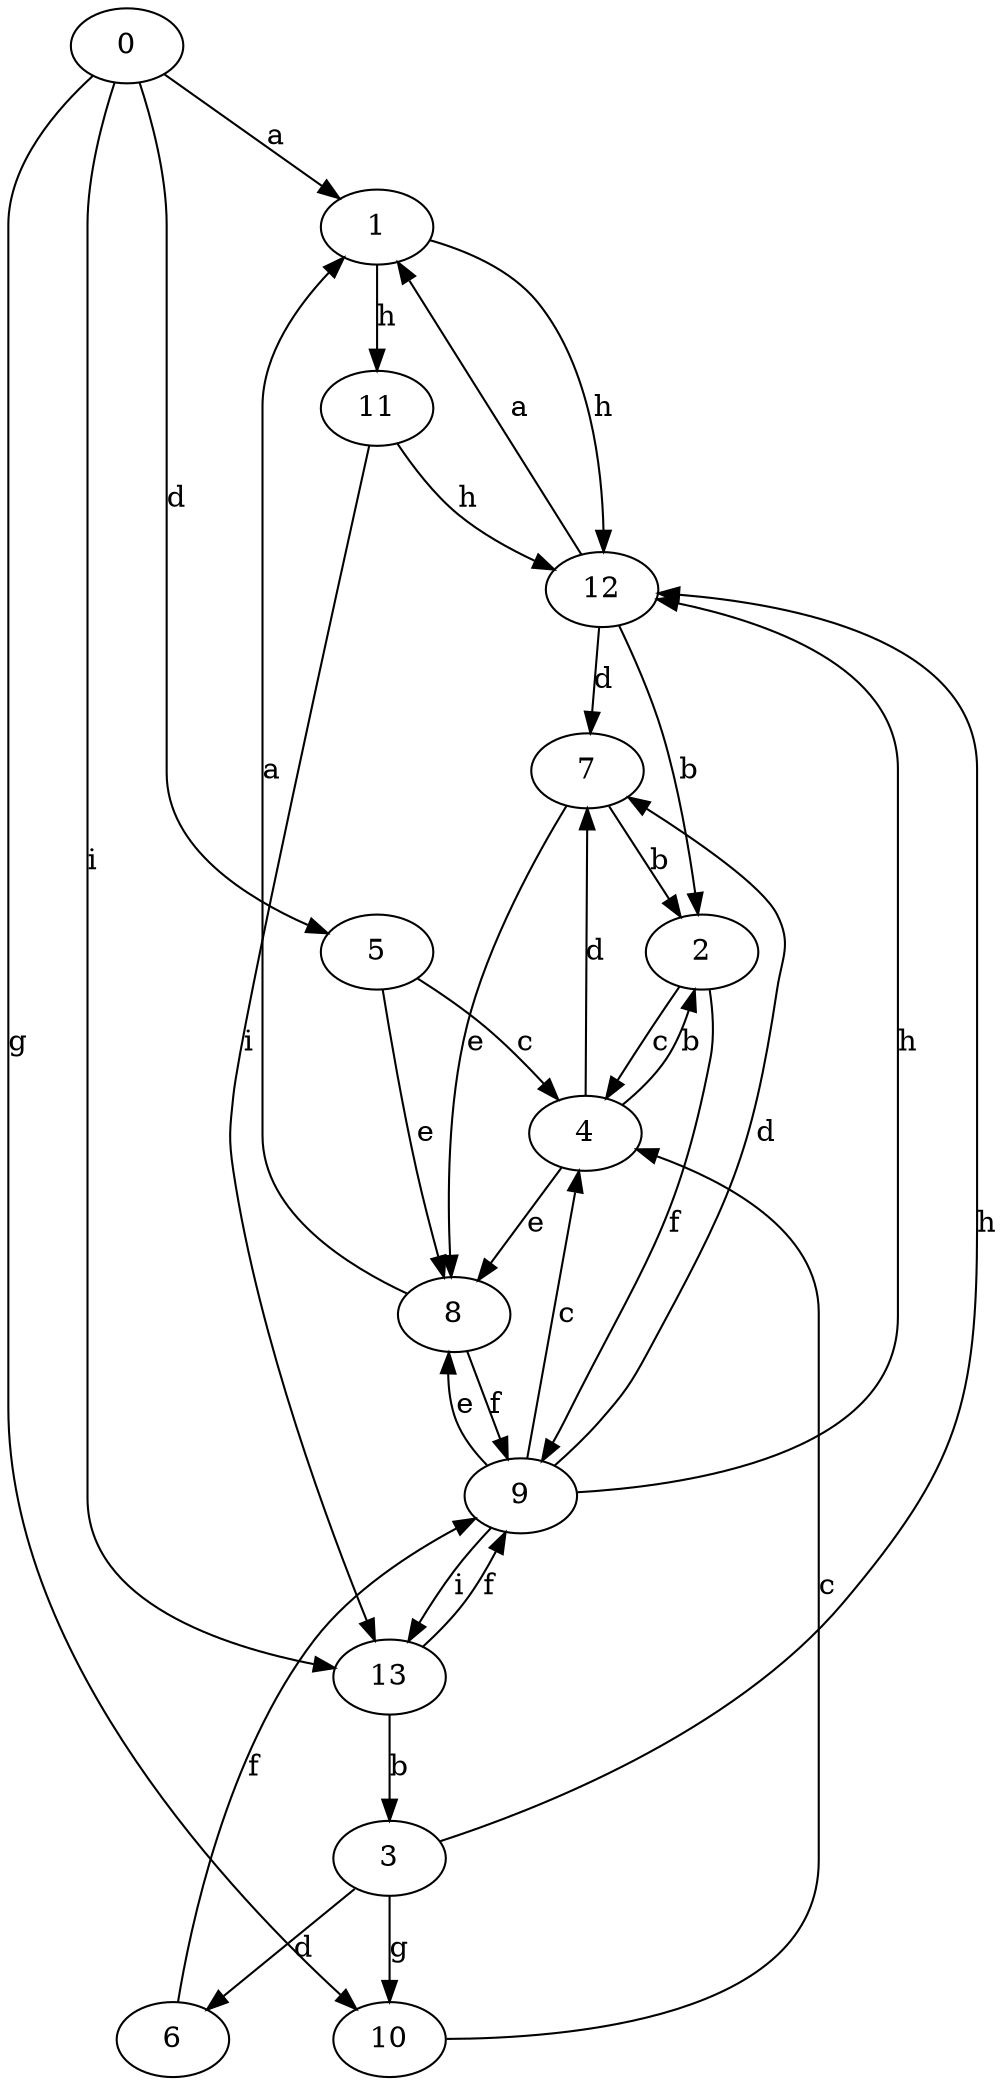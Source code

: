 strict digraph  {
0;
1;
2;
3;
4;
5;
6;
7;
8;
9;
10;
11;
12;
13;
0 -> 1  [label=a];
0 -> 5  [label=d];
0 -> 10  [label=g];
0 -> 13  [label=i];
1 -> 11  [label=h];
1 -> 12  [label=h];
2 -> 4  [label=c];
2 -> 9  [label=f];
3 -> 6  [label=d];
3 -> 10  [label=g];
3 -> 12  [label=h];
4 -> 2  [label=b];
4 -> 7  [label=d];
4 -> 8  [label=e];
5 -> 4  [label=c];
5 -> 8  [label=e];
6 -> 9  [label=f];
7 -> 2  [label=b];
7 -> 8  [label=e];
8 -> 1  [label=a];
8 -> 9  [label=f];
9 -> 4  [label=c];
9 -> 7  [label=d];
9 -> 8  [label=e];
9 -> 12  [label=h];
9 -> 13  [label=i];
10 -> 4  [label=c];
11 -> 12  [label=h];
11 -> 13  [label=i];
12 -> 1  [label=a];
12 -> 2  [label=b];
12 -> 7  [label=d];
13 -> 3  [label=b];
13 -> 9  [label=f];
}
